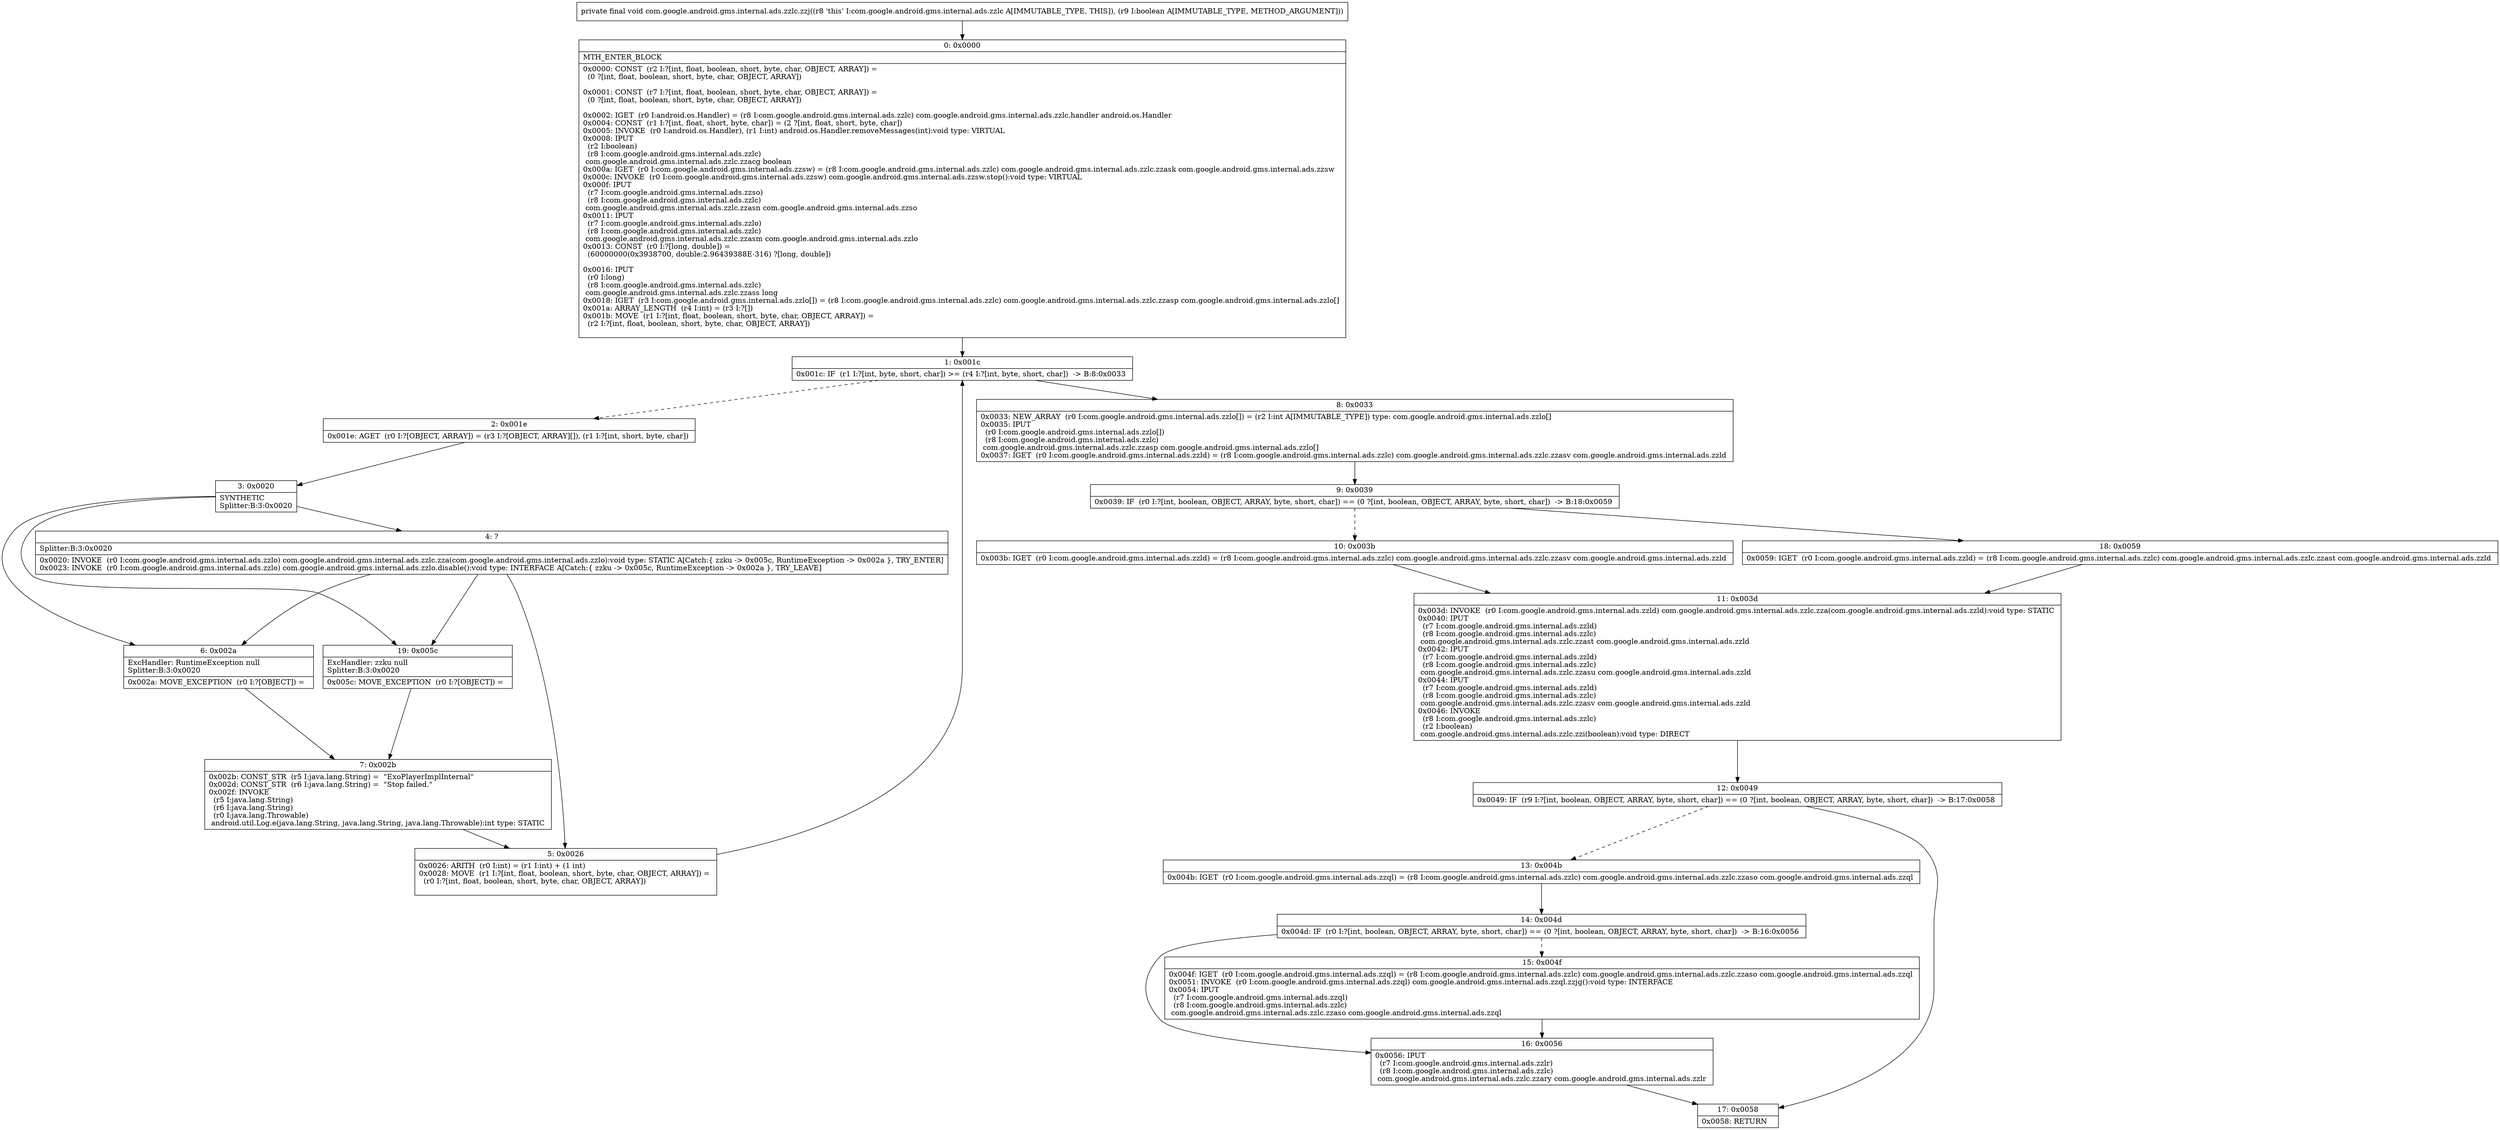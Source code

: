 digraph "CFG forcom.google.android.gms.internal.ads.zzlc.zzj(Z)V" {
Node_0 [shape=record,label="{0\:\ 0x0000|MTH_ENTER_BLOCK\l|0x0000: CONST  (r2 I:?[int, float, boolean, short, byte, char, OBJECT, ARRAY]) = \l  (0 ?[int, float, boolean, short, byte, char, OBJECT, ARRAY])\l \l0x0001: CONST  (r7 I:?[int, float, boolean, short, byte, char, OBJECT, ARRAY]) = \l  (0 ?[int, float, boolean, short, byte, char, OBJECT, ARRAY])\l \l0x0002: IGET  (r0 I:android.os.Handler) = (r8 I:com.google.android.gms.internal.ads.zzlc) com.google.android.gms.internal.ads.zzlc.handler android.os.Handler \l0x0004: CONST  (r1 I:?[int, float, short, byte, char]) = (2 ?[int, float, short, byte, char]) \l0x0005: INVOKE  (r0 I:android.os.Handler), (r1 I:int) android.os.Handler.removeMessages(int):void type: VIRTUAL \l0x0008: IPUT  \l  (r2 I:boolean)\l  (r8 I:com.google.android.gms.internal.ads.zzlc)\l com.google.android.gms.internal.ads.zzlc.zzacg boolean \l0x000a: IGET  (r0 I:com.google.android.gms.internal.ads.zzsw) = (r8 I:com.google.android.gms.internal.ads.zzlc) com.google.android.gms.internal.ads.zzlc.zzask com.google.android.gms.internal.ads.zzsw \l0x000c: INVOKE  (r0 I:com.google.android.gms.internal.ads.zzsw) com.google.android.gms.internal.ads.zzsw.stop():void type: VIRTUAL \l0x000f: IPUT  \l  (r7 I:com.google.android.gms.internal.ads.zzso)\l  (r8 I:com.google.android.gms.internal.ads.zzlc)\l com.google.android.gms.internal.ads.zzlc.zzasn com.google.android.gms.internal.ads.zzso \l0x0011: IPUT  \l  (r7 I:com.google.android.gms.internal.ads.zzlo)\l  (r8 I:com.google.android.gms.internal.ads.zzlc)\l com.google.android.gms.internal.ads.zzlc.zzasm com.google.android.gms.internal.ads.zzlo \l0x0013: CONST  (r0 I:?[long, double]) = \l  (60000000(0x3938700, double:2.96439388E\-316) ?[long, double])\l \l0x0016: IPUT  \l  (r0 I:long)\l  (r8 I:com.google.android.gms.internal.ads.zzlc)\l com.google.android.gms.internal.ads.zzlc.zzass long \l0x0018: IGET  (r3 I:com.google.android.gms.internal.ads.zzlo[]) = (r8 I:com.google.android.gms.internal.ads.zzlc) com.google.android.gms.internal.ads.zzlc.zzasp com.google.android.gms.internal.ads.zzlo[] \l0x001a: ARRAY_LENGTH  (r4 I:int) = (r3 I:?[]) \l0x001b: MOVE  (r1 I:?[int, float, boolean, short, byte, char, OBJECT, ARRAY]) = \l  (r2 I:?[int, float, boolean, short, byte, char, OBJECT, ARRAY])\l \l}"];
Node_1 [shape=record,label="{1\:\ 0x001c|0x001c: IF  (r1 I:?[int, byte, short, char]) \>= (r4 I:?[int, byte, short, char])  \-\> B:8:0x0033 \l}"];
Node_2 [shape=record,label="{2\:\ 0x001e|0x001e: AGET  (r0 I:?[OBJECT, ARRAY]) = (r3 I:?[OBJECT, ARRAY][]), (r1 I:?[int, short, byte, char]) \l}"];
Node_3 [shape=record,label="{3\:\ 0x0020|SYNTHETIC\lSplitter:B:3:0x0020\l}"];
Node_4 [shape=record,label="{4\:\ ?|Splitter:B:3:0x0020\l|0x0020: INVOKE  (r0 I:com.google.android.gms.internal.ads.zzlo) com.google.android.gms.internal.ads.zzlc.zza(com.google.android.gms.internal.ads.zzlo):void type: STATIC A[Catch:\{ zzku \-\> 0x005c, RuntimeException \-\> 0x002a \}, TRY_ENTER]\l0x0023: INVOKE  (r0 I:com.google.android.gms.internal.ads.zzlo) com.google.android.gms.internal.ads.zzlo.disable():void type: INTERFACE A[Catch:\{ zzku \-\> 0x005c, RuntimeException \-\> 0x002a \}, TRY_LEAVE]\l}"];
Node_5 [shape=record,label="{5\:\ 0x0026|0x0026: ARITH  (r0 I:int) = (r1 I:int) + (1 int) \l0x0028: MOVE  (r1 I:?[int, float, boolean, short, byte, char, OBJECT, ARRAY]) = \l  (r0 I:?[int, float, boolean, short, byte, char, OBJECT, ARRAY])\l \l}"];
Node_6 [shape=record,label="{6\:\ 0x002a|ExcHandler: RuntimeException null\lSplitter:B:3:0x0020\l|0x002a: MOVE_EXCEPTION  (r0 I:?[OBJECT]) =  \l}"];
Node_7 [shape=record,label="{7\:\ 0x002b|0x002b: CONST_STR  (r5 I:java.lang.String) =  \"ExoPlayerImplInternal\" \l0x002d: CONST_STR  (r6 I:java.lang.String) =  \"Stop failed.\" \l0x002f: INVOKE  \l  (r5 I:java.lang.String)\l  (r6 I:java.lang.String)\l  (r0 I:java.lang.Throwable)\l android.util.Log.e(java.lang.String, java.lang.String, java.lang.Throwable):int type: STATIC \l}"];
Node_8 [shape=record,label="{8\:\ 0x0033|0x0033: NEW_ARRAY  (r0 I:com.google.android.gms.internal.ads.zzlo[]) = (r2 I:int A[IMMUTABLE_TYPE]) type: com.google.android.gms.internal.ads.zzlo[] \l0x0035: IPUT  \l  (r0 I:com.google.android.gms.internal.ads.zzlo[])\l  (r8 I:com.google.android.gms.internal.ads.zzlc)\l com.google.android.gms.internal.ads.zzlc.zzasp com.google.android.gms.internal.ads.zzlo[] \l0x0037: IGET  (r0 I:com.google.android.gms.internal.ads.zzld) = (r8 I:com.google.android.gms.internal.ads.zzlc) com.google.android.gms.internal.ads.zzlc.zzasv com.google.android.gms.internal.ads.zzld \l}"];
Node_9 [shape=record,label="{9\:\ 0x0039|0x0039: IF  (r0 I:?[int, boolean, OBJECT, ARRAY, byte, short, char]) == (0 ?[int, boolean, OBJECT, ARRAY, byte, short, char])  \-\> B:18:0x0059 \l}"];
Node_10 [shape=record,label="{10\:\ 0x003b|0x003b: IGET  (r0 I:com.google.android.gms.internal.ads.zzld) = (r8 I:com.google.android.gms.internal.ads.zzlc) com.google.android.gms.internal.ads.zzlc.zzasv com.google.android.gms.internal.ads.zzld \l}"];
Node_11 [shape=record,label="{11\:\ 0x003d|0x003d: INVOKE  (r0 I:com.google.android.gms.internal.ads.zzld) com.google.android.gms.internal.ads.zzlc.zza(com.google.android.gms.internal.ads.zzld):void type: STATIC \l0x0040: IPUT  \l  (r7 I:com.google.android.gms.internal.ads.zzld)\l  (r8 I:com.google.android.gms.internal.ads.zzlc)\l com.google.android.gms.internal.ads.zzlc.zzast com.google.android.gms.internal.ads.zzld \l0x0042: IPUT  \l  (r7 I:com.google.android.gms.internal.ads.zzld)\l  (r8 I:com.google.android.gms.internal.ads.zzlc)\l com.google.android.gms.internal.ads.zzlc.zzasu com.google.android.gms.internal.ads.zzld \l0x0044: IPUT  \l  (r7 I:com.google.android.gms.internal.ads.zzld)\l  (r8 I:com.google.android.gms.internal.ads.zzlc)\l com.google.android.gms.internal.ads.zzlc.zzasv com.google.android.gms.internal.ads.zzld \l0x0046: INVOKE  \l  (r8 I:com.google.android.gms.internal.ads.zzlc)\l  (r2 I:boolean)\l com.google.android.gms.internal.ads.zzlc.zzi(boolean):void type: DIRECT \l}"];
Node_12 [shape=record,label="{12\:\ 0x0049|0x0049: IF  (r9 I:?[int, boolean, OBJECT, ARRAY, byte, short, char]) == (0 ?[int, boolean, OBJECT, ARRAY, byte, short, char])  \-\> B:17:0x0058 \l}"];
Node_13 [shape=record,label="{13\:\ 0x004b|0x004b: IGET  (r0 I:com.google.android.gms.internal.ads.zzql) = (r8 I:com.google.android.gms.internal.ads.zzlc) com.google.android.gms.internal.ads.zzlc.zzaso com.google.android.gms.internal.ads.zzql \l}"];
Node_14 [shape=record,label="{14\:\ 0x004d|0x004d: IF  (r0 I:?[int, boolean, OBJECT, ARRAY, byte, short, char]) == (0 ?[int, boolean, OBJECT, ARRAY, byte, short, char])  \-\> B:16:0x0056 \l}"];
Node_15 [shape=record,label="{15\:\ 0x004f|0x004f: IGET  (r0 I:com.google.android.gms.internal.ads.zzql) = (r8 I:com.google.android.gms.internal.ads.zzlc) com.google.android.gms.internal.ads.zzlc.zzaso com.google.android.gms.internal.ads.zzql \l0x0051: INVOKE  (r0 I:com.google.android.gms.internal.ads.zzql) com.google.android.gms.internal.ads.zzql.zzjg():void type: INTERFACE \l0x0054: IPUT  \l  (r7 I:com.google.android.gms.internal.ads.zzql)\l  (r8 I:com.google.android.gms.internal.ads.zzlc)\l com.google.android.gms.internal.ads.zzlc.zzaso com.google.android.gms.internal.ads.zzql \l}"];
Node_16 [shape=record,label="{16\:\ 0x0056|0x0056: IPUT  \l  (r7 I:com.google.android.gms.internal.ads.zzlr)\l  (r8 I:com.google.android.gms.internal.ads.zzlc)\l com.google.android.gms.internal.ads.zzlc.zzary com.google.android.gms.internal.ads.zzlr \l}"];
Node_17 [shape=record,label="{17\:\ 0x0058|0x0058: RETURN   \l}"];
Node_18 [shape=record,label="{18\:\ 0x0059|0x0059: IGET  (r0 I:com.google.android.gms.internal.ads.zzld) = (r8 I:com.google.android.gms.internal.ads.zzlc) com.google.android.gms.internal.ads.zzlc.zzast com.google.android.gms.internal.ads.zzld \l}"];
Node_19 [shape=record,label="{19\:\ 0x005c|ExcHandler: zzku null\lSplitter:B:3:0x0020\l|0x005c: MOVE_EXCEPTION  (r0 I:?[OBJECT]) =  \l}"];
MethodNode[shape=record,label="{private final void com.google.android.gms.internal.ads.zzlc.zzj((r8 'this' I:com.google.android.gms.internal.ads.zzlc A[IMMUTABLE_TYPE, THIS]), (r9 I:boolean A[IMMUTABLE_TYPE, METHOD_ARGUMENT])) }"];
MethodNode -> Node_0;
Node_0 -> Node_1;
Node_1 -> Node_2[style=dashed];
Node_1 -> Node_8;
Node_2 -> Node_3;
Node_3 -> Node_4;
Node_3 -> Node_19;
Node_3 -> Node_6;
Node_4 -> Node_5;
Node_4 -> Node_19;
Node_4 -> Node_6;
Node_5 -> Node_1;
Node_6 -> Node_7;
Node_7 -> Node_5;
Node_8 -> Node_9;
Node_9 -> Node_10[style=dashed];
Node_9 -> Node_18;
Node_10 -> Node_11;
Node_11 -> Node_12;
Node_12 -> Node_13[style=dashed];
Node_12 -> Node_17;
Node_13 -> Node_14;
Node_14 -> Node_15[style=dashed];
Node_14 -> Node_16;
Node_15 -> Node_16;
Node_16 -> Node_17;
Node_18 -> Node_11;
Node_19 -> Node_7;
}

